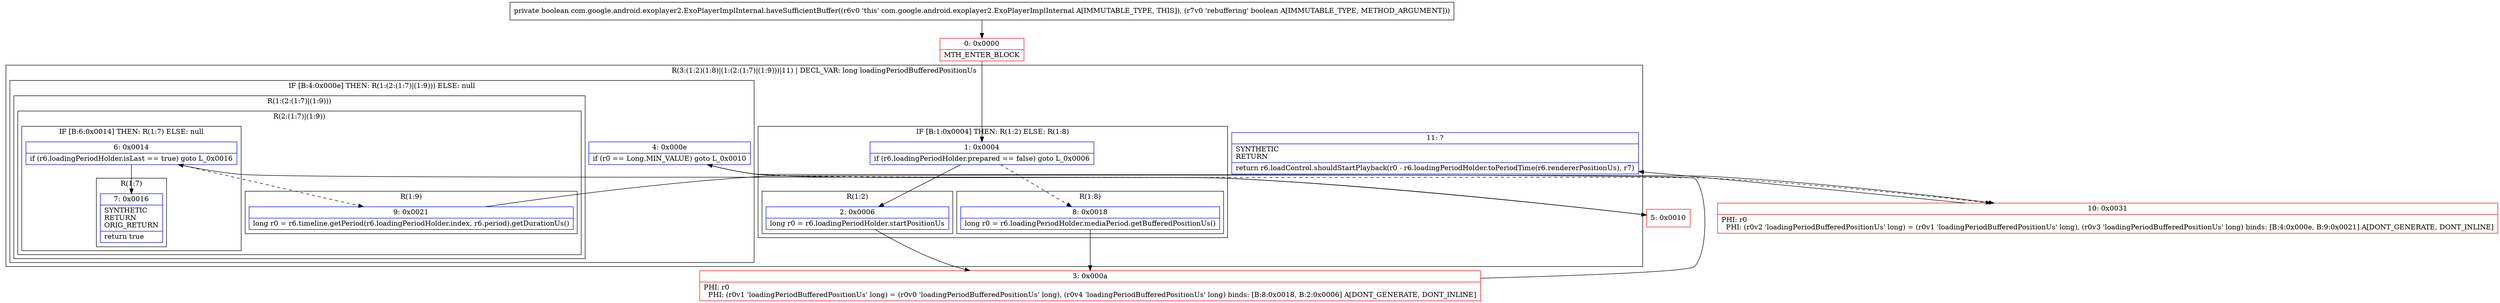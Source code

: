 digraph "CFG forcom.google.android.exoplayer2.ExoPlayerImplInternal.haveSufficientBuffer(Z)Z" {
subgraph cluster_Region_1179770924 {
label = "R(3:(1:2)(1:8)|(1:(2:(1:7)|(1:9)))|11) | DECL_VAR: long loadingPeriodBufferedPositionUs\l";
node [shape=record,color=blue];
subgraph cluster_IfRegion_858774244 {
label = "IF [B:1:0x0004] THEN: R(1:2) ELSE: R(1:8)";
node [shape=record,color=blue];
Node_1 [shape=record,label="{1\:\ 0x0004|if (r6.loadingPeriodHolder.prepared == false) goto L_0x0006\l}"];
subgraph cluster_Region_276631065 {
label = "R(1:2)";
node [shape=record,color=blue];
Node_2 [shape=record,label="{2\:\ 0x0006|long r0 = r6.loadingPeriodHolder.startPositionUs\l}"];
}
subgraph cluster_Region_1755543642 {
label = "R(1:8)";
node [shape=record,color=blue];
Node_8 [shape=record,label="{8\:\ 0x0018|long r0 = r6.loadingPeriodHolder.mediaPeriod.getBufferedPositionUs()\l}"];
}
}
subgraph cluster_IfRegion_1731610823 {
label = "IF [B:4:0x000e] THEN: R(1:(2:(1:7)|(1:9))) ELSE: null";
node [shape=record,color=blue];
Node_4 [shape=record,label="{4\:\ 0x000e|if (r0 == Long.MIN_VALUE) goto L_0x0010\l}"];
subgraph cluster_Region_142052274 {
label = "R(1:(2:(1:7)|(1:9)))";
node [shape=record,color=blue];
subgraph cluster_Region_1097751056 {
label = "R(2:(1:7)|(1:9))";
node [shape=record,color=blue];
subgraph cluster_IfRegion_207310883 {
label = "IF [B:6:0x0014] THEN: R(1:7) ELSE: null";
node [shape=record,color=blue];
Node_6 [shape=record,label="{6\:\ 0x0014|if (r6.loadingPeriodHolder.isLast == true) goto L_0x0016\l}"];
subgraph cluster_Region_1509835039 {
label = "R(1:7)";
node [shape=record,color=blue];
Node_7 [shape=record,label="{7\:\ 0x0016|SYNTHETIC\lRETURN\lORIG_RETURN\l|return true\l}"];
}
}
subgraph cluster_Region_419383019 {
label = "R(1:9)";
node [shape=record,color=blue];
Node_9 [shape=record,label="{9\:\ 0x0021|long r0 = r6.timeline.getPeriod(r6.loadingPeriodHolder.index, r6.period).getDurationUs()\l}"];
}
}
}
}
Node_11 [shape=record,label="{11\:\ ?|SYNTHETIC\lRETURN\l|return r6.loadControl.shouldStartPlayback(r0 \- r6.loadingPeriodHolder.toPeriodTime(r6.rendererPositionUs), r7)\l}"];
}
Node_0 [shape=record,color=red,label="{0\:\ 0x0000|MTH_ENTER_BLOCK\l}"];
Node_3 [shape=record,color=red,label="{3\:\ 0x000a|PHI: r0 \l  PHI: (r0v1 'loadingPeriodBufferedPositionUs' long) = (r0v0 'loadingPeriodBufferedPositionUs' long), (r0v4 'loadingPeriodBufferedPositionUs' long) binds: [B:8:0x0018, B:2:0x0006] A[DONT_GENERATE, DONT_INLINE]\l}"];
Node_5 [shape=record,color=red,label="{5\:\ 0x0010}"];
Node_10 [shape=record,color=red,label="{10\:\ 0x0031|PHI: r0 \l  PHI: (r0v2 'loadingPeriodBufferedPositionUs' long) = (r0v1 'loadingPeriodBufferedPositionUs' long), (r0v3 'loadingPeriodBufferedPositionUs' long) binds: [B:4:0x000e, B:9:0x0021] A[DONT_GENERATE, DONT_INLINE]\l}"];
MethodNode[shape=record,label="{private boolean com.google.android.exoplayer2.ExoPlayerImplInternal.haveSufficientBuffer((r6v0 'this' com.google.android.exoplayer2.ExoPlayerImplInternal A[IMMUTABLE_TYPE, THIS]), (r7v0 'rebuffering' boolean A[IMMUTABLE_TYPE, METHOD_ARGUMENT])) }"];
MethodNode -> Node_0;
Node_1 -> Node_2;
Node_1 -> Node_8[style=dashed];
Node_2 -> Node_3;
Node_8 -> Node_3;
Node_4 -> Node_5;
Node_4 -> Node_10[style=dashed];
Node_6 -> Node_7;
Node_6 -> Node_9[style=dashed];
Node_9 -> Node_10;
Node_0 -> Node_1;
Node_3 -> Node_4;
Node_5 -> Node_6;
Node_10 -> Node_11;
}

